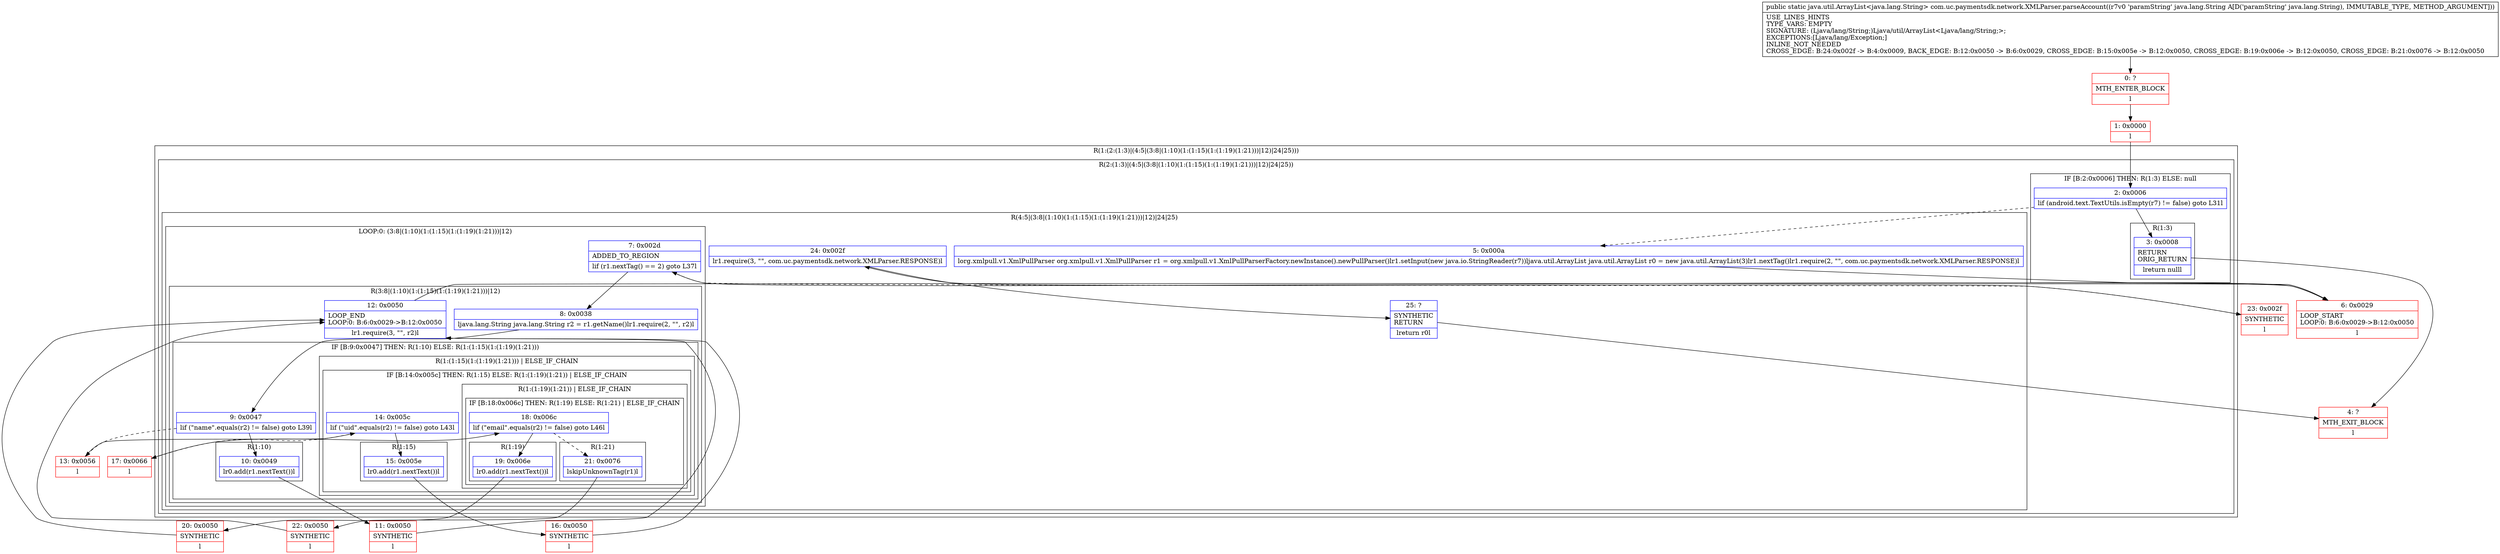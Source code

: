 digraph "CFG forcom.uc.paymentsdk.network.XMLParser.parseAccount(Ljava\/lang\/String;)Ljava\/util\/ArrayList;" {
subgraph cluster_Region_1087334422 {
label = "R(1:(2:(1:3)|(4:5|(3:8|(1:10)(1:(1:15)(1:(1:19)(1:21)))|12)|24|25)))";
node [shape=record,color=blue];
subgraph cluster_Region_1729841696 {
label = "R(2:(1:3)|(4:5|(3:8|(1:10)(1:(1:15)(1:(1:19)(1:21)))|12)|24|25))";
node [shape=record,color=blue];
subgraph cluster_IfRegion_1252112406 {
label = "IF [B:2:0x0006] THEN: R(1:3) ELSE: null";
node [shape=record,color=blue];
Node_2 [shape=record,label="{2\:\ 0x0006|lif (android.text.TextUtils.isEmpty(r7) != false) goto L31l}"];
subgraph cluster_Region_895623116 {
label = "R(1:3)";
node [shape=record,color=blue];
Node_3 [shape=record,label="{3\:\ 0x0008|RETURN\lORIG_RETURN\l|lreturn nulll}"];
}
}
subgraph cluster_Region_909062924 {
label = "R(4:5|(3:8|(1:10)(1:(1:15)(1:(1:19)(1:21)))|12)|24|25)";
node [shape=record,color=blue];
Node_5 [shape=record,label="{5\:\ 0x000a|lorg.xmlpull.v1.XmlPullParser org.xmlpull.v1.XmlPullParser r1 = org.xmlpull.v1.XmlPullParserFactory.newInstance().newPullParser()lr1.setInput(new java.io.StringReader(r7))ljava.util.ArrayList java.util.ArrayList r0 = new java.util.ArrayList(3)lr1.nextTag()lr1.require(2, \"\", com.uc.paymentsdk.network.XMLParser.RESPONSE)l}"];
subgraph cluster_LoopRegion_122002276 {
label = "LOOP:0: (3:8|(1:10)(1:(1:15)(1:(1:19)(1:21)))|12)";
node [shape=record,color=blue];
Node_7 [shape=record,label="{7\:\ 0x002d|ADDED_TO_REGION\l|lif (r1.nextTag() == 2) goto L37l}"];
subgraph cluster_Region_1796519717 {
label = "R(3:8|(1:10)(1:(1:15)(1:(1:19)(1:21)))|12)";
node [shape=record,color=blue];
Node_8 [shape=record,label="{8\:\ 0x0038|ljava.lang.String java.lang.String r2 = r1.getName()lr1.require(2, \"\", r2)l}"];
subgraph cluster_IfRegion_1797940821 {
label = "IF [B:9:0x0047] THEN: R(1:10) ELSE: R(1:(1:15)(1:(1:19)(1:21)))";
node [shape=record,color=blue];
Node_9 [shape=record,label="{9\:\ 0x0047|lif (\"name\".equals(r2) != false) goto L39l}"];
subgraph cluster_Region_1615344813 {
label = "R(1:10)";
node [shape=record,color=blue];
Node_10 [shape=record,label="{10\:\ 0x0049|lr0.add(r1.nextText())l}"];
}
subgraph cluster_Region_248929966 {
label = "R(1:(1:15)(1:(1:19)(1:21))) | ELSE_IF_CHAIN\l";
node [shape=record,color=blue];
subgraph cluster_IfRegion_1121204447 {
label = "IF [B:14:0x005c] THEN: R(1:15) ELSE: R(1:(1:19)(1:21)) | ELSE_IF_CHAIN\l";
node [shape=record,color=blue];
Node_14 [shape=record,label="{14\:\ 0x005c|lif (\"uid\".equals(r2) != false) goto L43l}"];
subgraph cluster_Region_791727355 {
label = "R(1:15)";
node [shape=record,color=blue];
Node_15 [shape=record,label="{15\:\ 0x005e|lr0.add(r1.nextText())l}"];
}
subgraph cluster_Region_866209566 {
label = "R(1:(1:19)(1:21)) | ELSE_IF_CHAIN\l";
node [shape=record,color=blue];
subgraph cluster_IfRegion_1763454907 {
label = "IF [B:18:0x006c] THEN: R(1:19) ELSE: R(1:21) | ELSE_IF_CHAIN\l";
node [shape=record,color=blue];
Node_18 [shape=record,label="{18\:\ 0x006c|lif (\"email\".equals(r2) != false) goto L46l}"];
subgraph cluster_Region_75885762 {
label = "R(1:19)";
node [shape=record,color=blue];
Node_19 [shape=record,label="{19\:\ 0x006e|lr0.add(r1.nextText())l}"];
}
subgraph cluster_Region_1248255720 {
label = "R(1:21)";
node [shape=record,color=blue];
Node_21 [shape=record,label="{21\:\ 0x0076|lskipUnknownTag(r1)l}"];
}
}
}
}
}
}
Node_12 [shape=record,label="{12\:\ 0x0050|LOOP_END\lLOOP:0: B:6:0x0029\-\>B:12:0x0050\l|lr1.require(3, \"\", r2)l}"];
}
}
Node_24 [shape=record,label="{24\:\ 0x002f|lr1.require(3, \"\", com.uc.paymentsdk.network.XMLParser.RESPONSE)l}"];
Node_25 [shape=record,label="{25\:\ ?|SYNTHETIC\lRETURN\l|lreturn r0l}"];
}
}
}
Node_0 [shape=record,color=red,label="{0\:\ ?|MTH_ENTER_BLOCK\l|l}"];
Node_1 [shape=record,color=red,label="{1\:\ 0x0000|l}"];
Node_4 [shape=record,color=red,label="{4\:\ ?|MTH_EXIT_BLOCK\l|l}"];
Node_6 [shape=record,color=red,label="{6\:\ 0x0029|LOOP_START\lLOOP:0: B:6:0x0029\-\>B:12:0x0050\l|l}"];
Node_11 [shape=record,color=red,label="{11\:\ 0x0050|SYNTHETIC\l|l}"];
Node_13 [shape=record,color=red,label="{13\:\ 0x0056|l}"];
Node_16 [shape=record,color=red,label="{16\:\ 0x0050|SYNTHETIC\l|l}"];
Node_17 [shape=record,color=red,label="{17\:\ 0x0066|l}"];
Node_20 [shape=record,color=red,label="{20\:\ 0x0050|SYNTHETIC\l|l}"];
Node_22 [shape=record,color=red,label="{22\:\ 0x0050|SYNTHETIC\l|l}"];
Node_23 [shape=record,color=red,label="{23\:\ 0x002f|SYNTHETIC\l|l}"];
MethodNode[shape=record,label="{public static java.util.ArrayList\<java.lang.String\> com.uc.paymentsdk.network.XMLParser.parseAccount((r7v0 'paramString' java.lang.String A[D('paramString' java.lang.String), IMMUTABLE_TYPE, METHOD_ARGUMENT]))  | USE_LINES_HINTS\lTYPE_VARS: EMPTY\lSIGNATURE: (Ljava\/lang\/String;)Ljava\/util\/ArrayList\<Ljava\/lang\/String;\>;\lEXCEPTIONS:[Ljava\/lang\/Exception;]\lINLINE_NOT_NEEDED\lCROSS_EDGE: B:24:0x002f \-\> B:4:0x0009, BACK_EDGE: B:12:0x0050 \-\> B:6:0x0029, CROSS_EDGE: B:15:0x005e \-\> B:12:0x0050, CROSS_EDGE: B:19:0x006e \-\> B:12:0x0050, CROSS_EDGE: B:21:0x0076 \-\> B:12:0x0050\l}"];
MethodNode -> Node_0;
Node_2 -> Node_3;
Node_2 -> Node_5[style=dashed];
Node_3 -> Node_4;
Node_5 -> Node_6;
Node_7 -> Node_8;
Node_7 -> Node_23[style=dashed];
Node_8 -> Node_9;
Node_9 -> Node_10;
Node_9 -> Node_13[style=dashed];
Node_10 -> Node_11;
Node_14 -> Node_15;
Node_14 -> Node_17[style=dashed];
Node_15 -> Node_16;
Node_18 -> Node_19;
Node_18 -> Node_21[style=dashed];
Node_19 -> Node_20;
Node_21 -> Node_22;
Node_12 -> Node_6;
Node_24 -> Node_25;
Node_25 -> Node_4;
Node_0 -> Node_1;
Node_1 -> Node_2;
Node_6 -> Node_7;
Node_11 -> Node_12;
Node_13 -> Node_14;
Node_16 -> Node_12;
Node_17 -> Node_18;
Node_20 -> Node_12;
Node_22 -> Node_12;
Node_23 -> Node_24;
}

